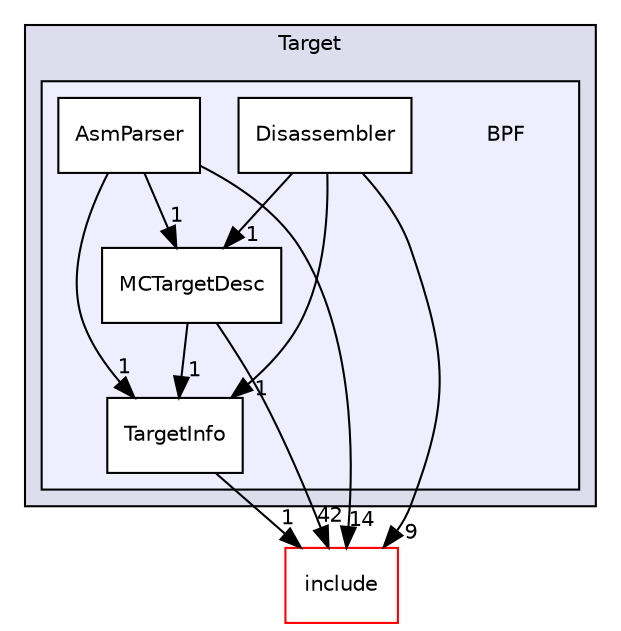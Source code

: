 digraph "lib/Target/BPF" {
  bgcolor=transparent;
  compound=true
  node [ fontsize="10", fontname="Helvetica"];
  edge [ labelfontsize="10", labelfontname="Helvetica"];
  subgraph clusterdir_794e483eb1cc7921d35fd149d9cc325b {
    graph [ bgcolor="#ddddee", pencolor="black", label="Target" fontname="Helvetica", fontsize="10", URL="dir_794e483eb1cc7921d35fd149d9cc325b.html"]
  subgraph clusterdir_b9f4b12c13768d2acd91c9fc79be9cbf {
    graph [ bgcolor="#eeeeff", pencolor="black", label="" URL="dir_b9f4b12c13768d2acd91c9fc79be9cbf.html"];
    dir_b9f4b12c13768d2acd91c9fc79be9cbf [shape=plaintext label="BPF"];
    dir_6ff8bb195358cba4d4133f4cc5d27d45 [shape=box label="AsmParser" color="black" fillcolor="white" style="filled" URL="dir_6ff8bb195358cba4d4133f4cc5d27d45.html"];
    dir_1fc3b7ccb26ab8c6436048afad0743cf [shape=box label="Disassembler" color="black" fillcolor="white" style="filled" URL="dir_1fc3b7ccb26ab8c6436048afad0743cf.html"];
    dir_f6ad03ba44d23bd63653e23f64b9f4ea [shape=box label="MCTargetDesc" color="black" fillcolor="white" style="filled" URL="dir_f6ad03ba44d23bd63653e23f64b9f4ea.html"];
    dir_fa13e23d540b4079b3f4a1121ee5a86e [shape=box label="TargetInfo" color="black" fillcolor="white" style="filled" URL="dir_fa13e23d540b4079b3f4a1121ee5a86e.html"];
  }
  }
  dir_d44c64559bbebec7f509842c48db8b23 [shape=box label="include" color="red" URL="dir_d44c64559bbebec7f509842c48db8b23.html"];
  dir_f6ad03ba44d23bd63653e23f64b9f4ea->dir_d44c64559bbebec7f509842c48db8b23 [headlabel="42", labeldistance=1.5 headhref="dir_000126_000001.html"];
  dir_f6ad03ba44d23bd63653e23f64b9f4ea->dir_fa13e23d540b4079b3f4a1121ee5a86e [headlabel="1", labeldistance=1.5 headhref="dir_000126_000127.html"];
  dir_6ff8bb195358cba4d4133f4cc5d27d45->dir_d44c64559bbebec7f509842c48db8b23 [headlabel="14", labeldistance=1.5 headhref="dir_000124_000001.html"];
  dir_6ff8bb195358cba4d4133f4cc5d27d45->dir_f6ad03ba44d23bd63653e23f64b9f4ea [headlabel="1", labeldistance=1.5 headhref="dir_000124_000126.html"];
  dir_6ff8bb195358cba4d4133f4cc5d27d45->dir_fa13e23d540b4079b3f4a1121ee5a86e [headlabel="1", labeldistance=1.5 headhref="dir_000124_000127.html"];
  dir_fa13e23d540b4079b3f4a1121ee5a86e->dir_d44c64559bbebec7f509842c48db8b23 [headlabel="1", labeldistance=1.5 headhref="dir_000127_000001.html"];
  dir_1fc3b7ccb26ab8c6436048afad0743cf->dir_d44c64559bbebec7f509842c48db8b23 [headlabel="9", labeldistance=1.5 headhref="dir_000125_000001.html"];
  dir_1fc3b7ccb26ab8c6436048afad0743cf->dir_f6ad03ba44d23bd63653e23f64b9f4ea [headlabel="1", labeldistance=1.5 headhref="dir_000125_000126.html"];
  dir_1fc3b7ccb26ab8c6436048afad0743cf->dir_fa13e23d540b4079b3f4a1121ee5a86e [headlabel="1", labeldistance=1.5 headhref="dir_000125_000127.html"];
}
